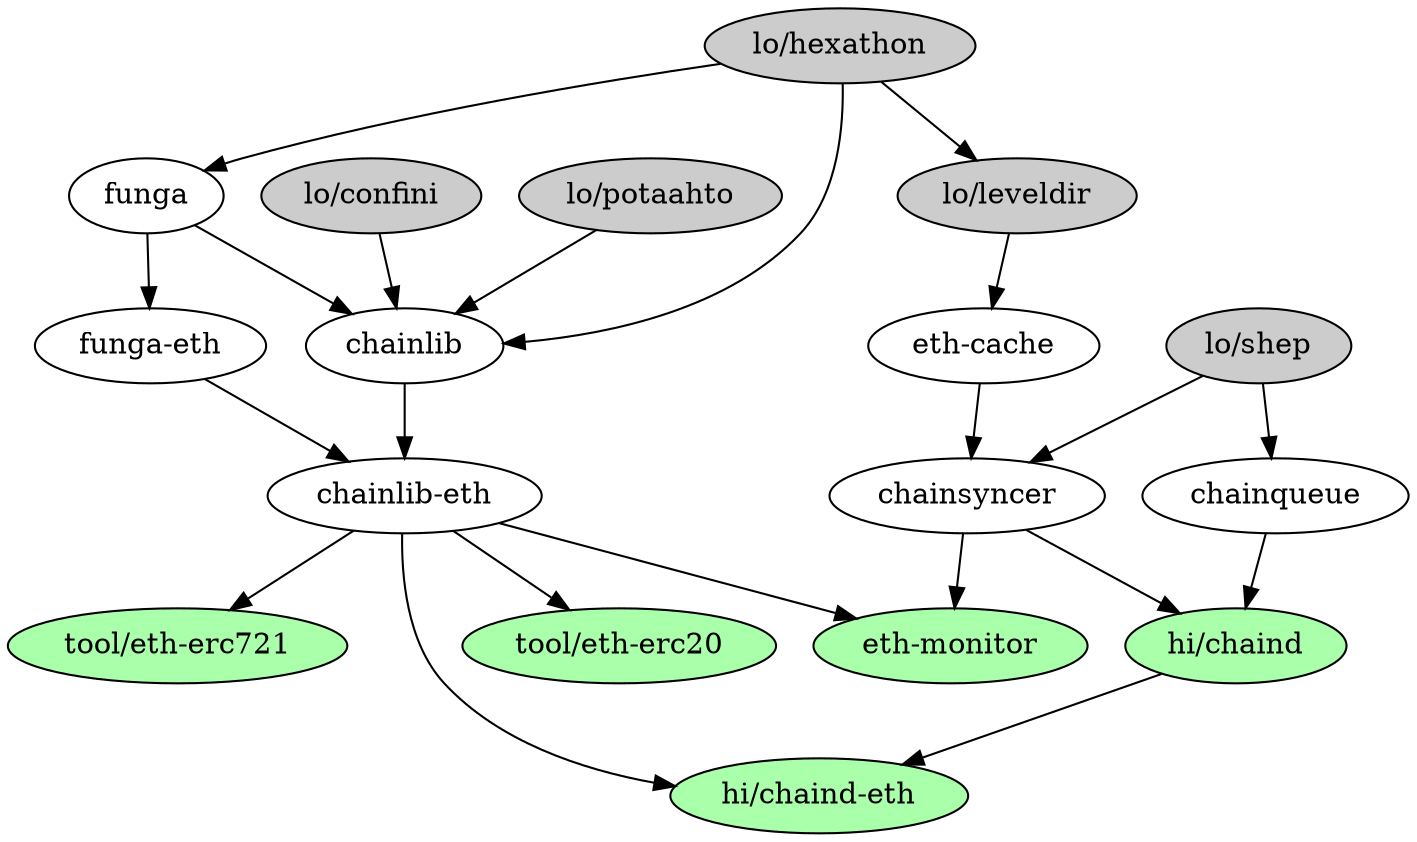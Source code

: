 digraph {
	confini [ label="lo/confini", style="filled"; fillcolor="#cccccc" ];
	hexathon [ label="lo/hexathon", style="filled"; fillcolor="#cccccc" ];
	potaahto [ label="lo/potaahto", style="filled"; fillcolor="#cccccc" ];
	leveldir [ label="lo/leveldir", style="filled"; fillcolor="#cccccc" ];
	shep [ label="lo/shep", style="filled"; fillcolor="#cccccc" ];

	chainlib [ label="chainlib" ];
	chainlib_eth [ label="chainlib-eth" ];
	funga [ label="funga" ];
	funga_eth [ label="funga-eth" ];
	eth_cache [ label="eth-cache" ];
	chainsyncer [ label="chainsyncer" ];
	chainqueue [ label="chainqueue" ];

	chaind [ label="hi/chaind", style="filled", fillcolor="#aaffaa" ];
	chaind_eth [ label="hi/chaind-eth", style="filled", fillcolor="#aaffaa" ];

	eth_monitor [ label="eth-monitor", style="filled", fillcolor="#aaffaa" ];

	eth_erc20 [ label="tool/eth-erc20", style="filled", fillcolor="#aaffaa" ];
	eth_erc721 [ label="tool/eth-erc721", style="filled", fillcolor="#aaffaa" ];

	confini -> chainlib
	hexathon -> chainlib
	potaahto -> chainlib
	chainlib -> chainlib_eth
	
	hexathon -> funga
	funga -> funga_eth

	hexathon -> leveldir -> eth_cache

	eth_cache -> chainsyncer
	shep -> chainsyncer
	shep -> chainqueue

	chainsyncer -> chaind
	chainqueue -> chaind
	chaind -> chaind_eth

	chainsyncer -> eth_monitor

	chainlib_eth -> eth_erc20
	chainlib_eth -> eth_erc721

	funga -> chainlib
	funga_eth -> chainlib_eth

	chainlib_eth -> eth_monitor
	chainlib_eth -> chaind_eth
}
